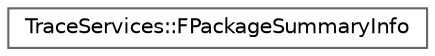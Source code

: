 digraph "Graphical Class Hierarchy"
{
 // INTERACTIVE_SVG=YES
 // LATEX_PDF_SIZE
  bgcolor="transparent";
  edge [fontname=Helvetica,fontsize=10,labelfontname=Helvetica,labelfontsize=10];
  node [fontname=Helvetica,fontsize=10,shape=box,height=0.2,width=0.4];
  rankdir="LR";
  Node0 [id="Node000000",label="TraceServices::FPackageSummaryInfo",height=0.2,width=0.4,color="grey40", fillcolor="white", style="filled",URL="$d5/df6/structTraceServices_1_1FPackageSummaryInfo.html",tooltip=" "];
}
